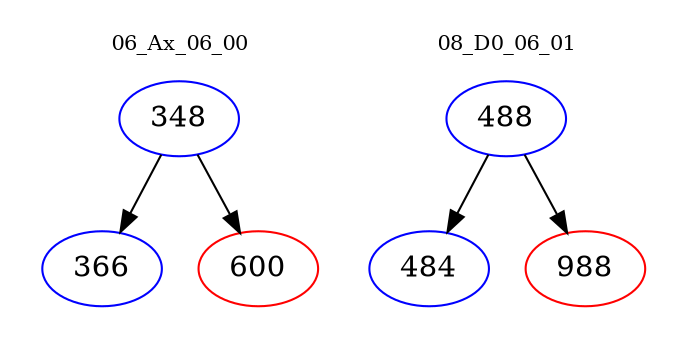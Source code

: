 digraph{
subgraph cluster_0 {
color = white
label = "06_Ax_06_00";
fontsize=10;
T0_348 [label="348", color="blue"]
T0_348 -> T0_366 [color="black"]
T0_366 [label="366", color="blue"]
T0_348 -> T0_600 [color="black"]
T0_600 [label="600", color="red"]
}
subgraph cluster_1 {
color = white
label = "08_D0_06_01";
fontsize=10;
T1_488 [label="488", color="blue"]
T1_488 -> T1_484 [color="black"]
T1_484 [label="484", color="blue"]
T1_488 -> T1_988 [color="black"]
T1_988 [label="988", color="red"]
}
}
